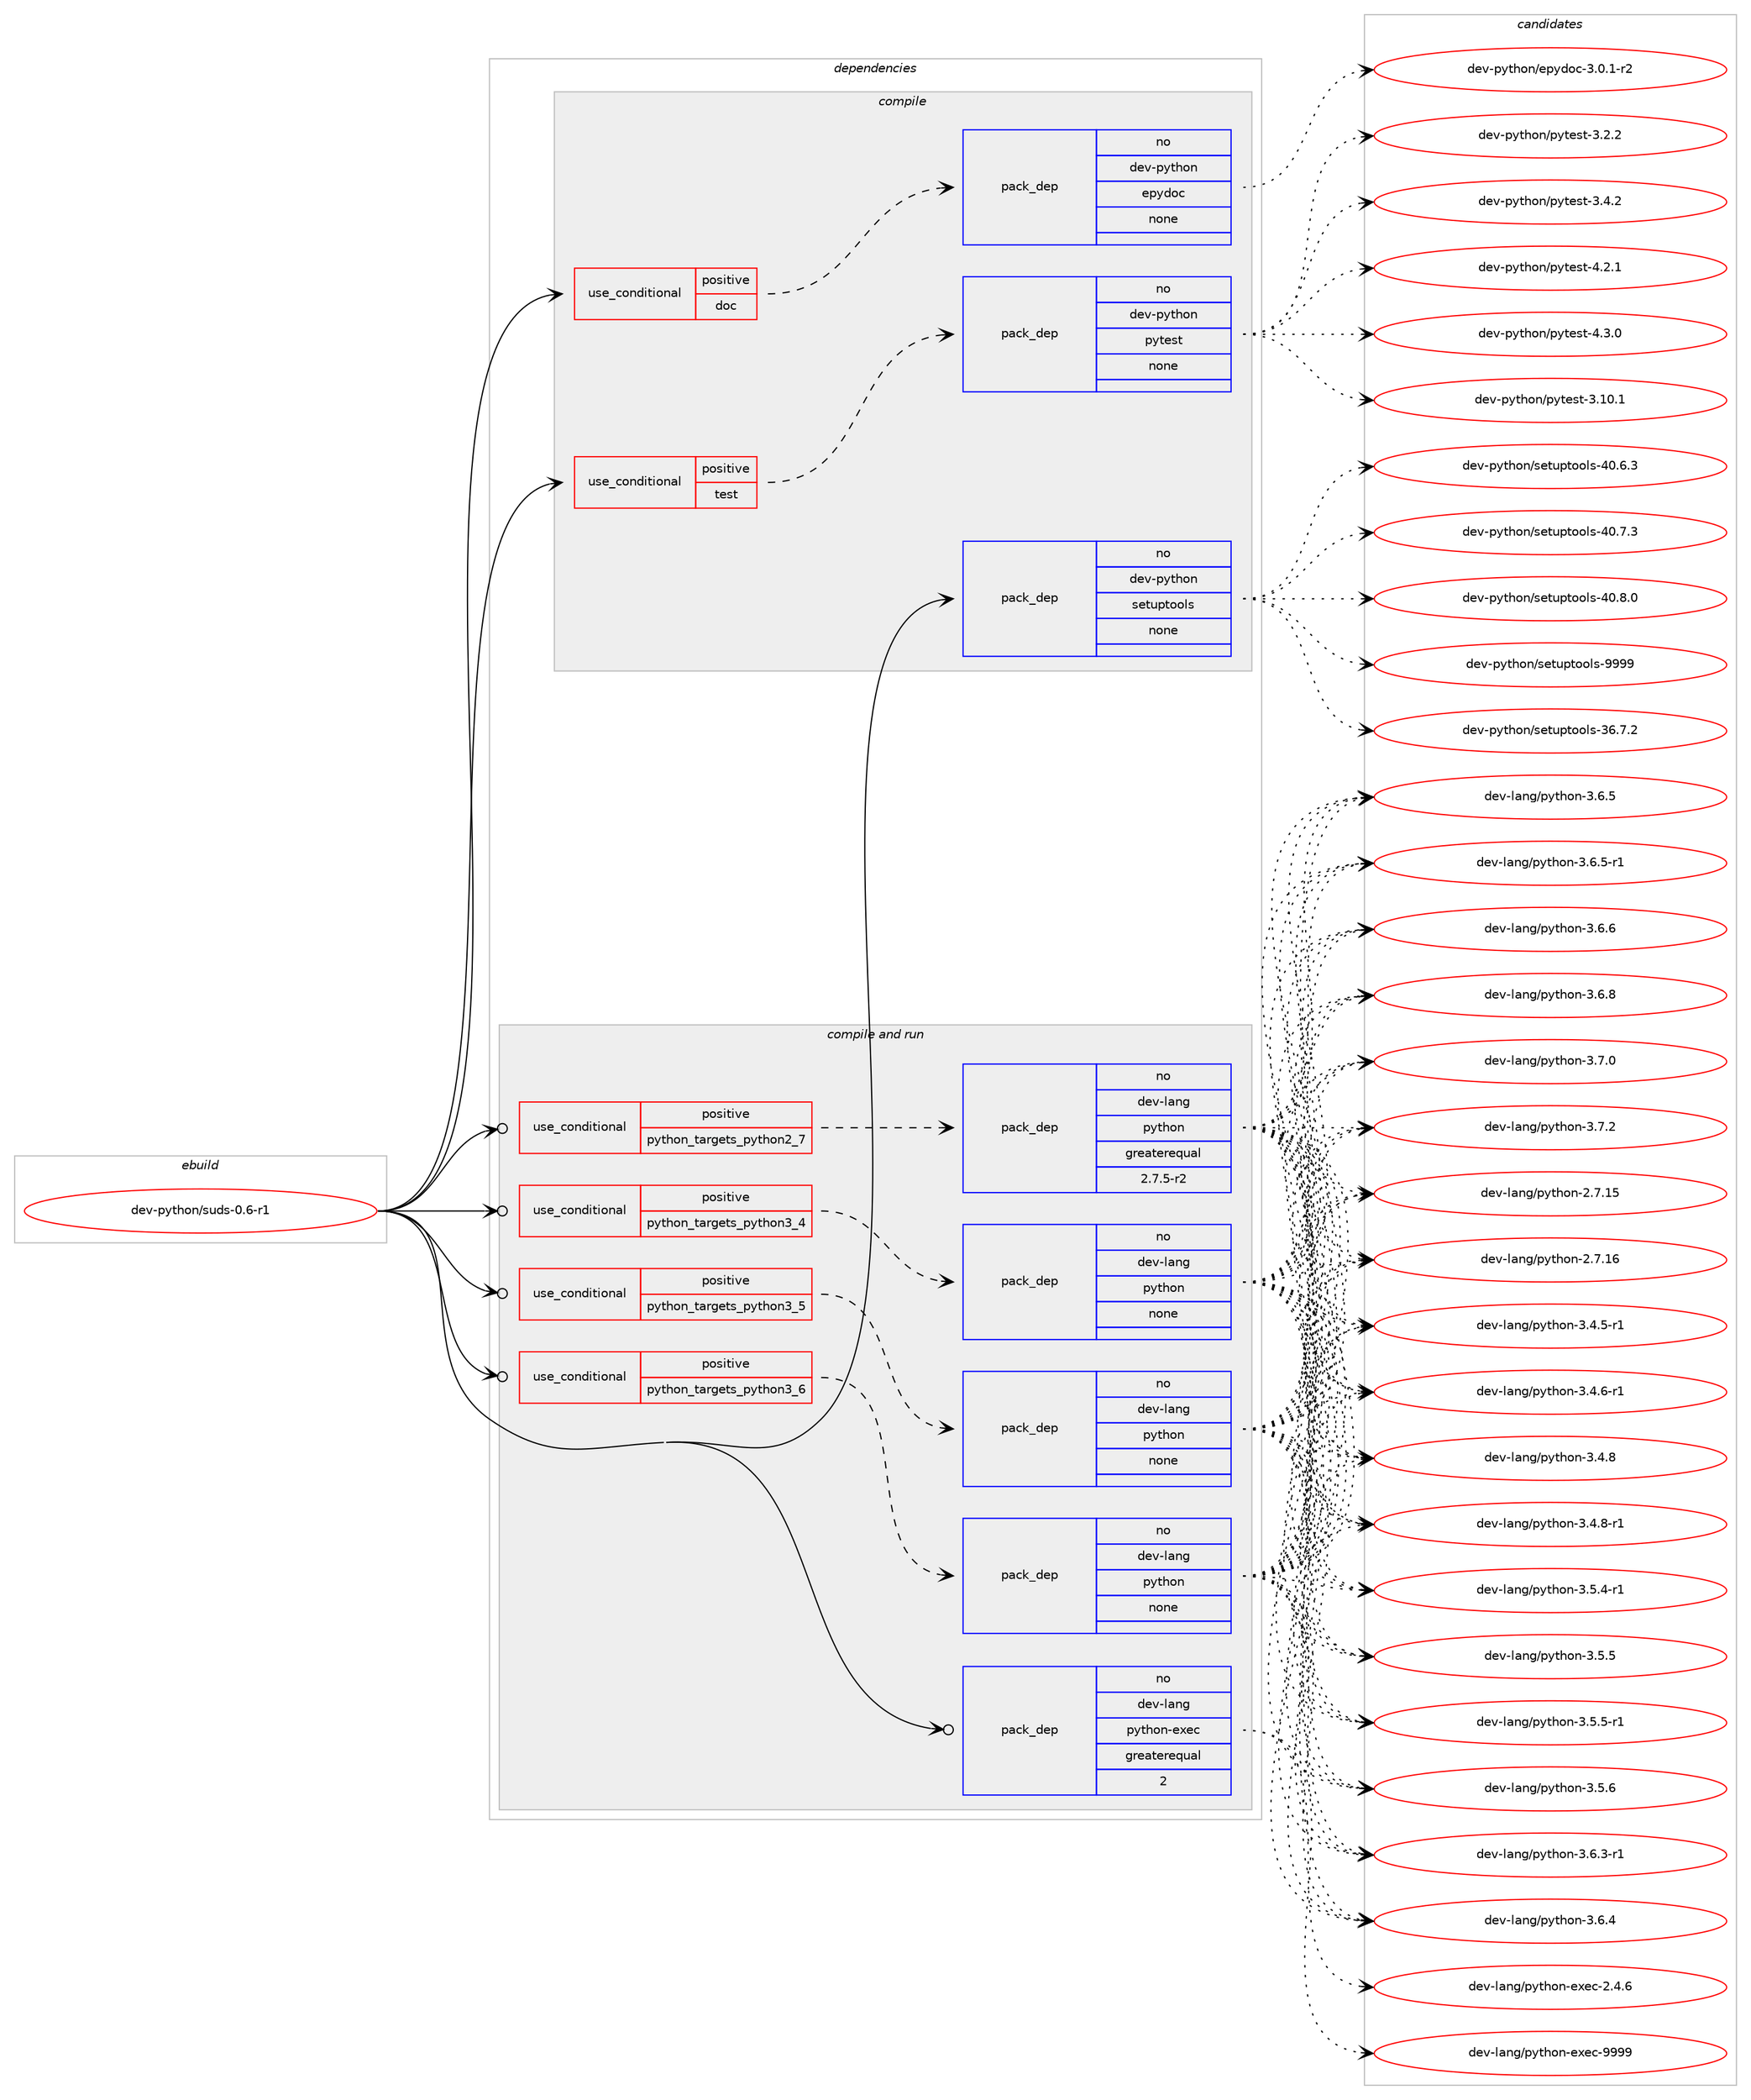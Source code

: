 digraph prolog {

# *************
# Graph options
# *************

newrank=true;
concentrate=true;
compound=true;
graph [rankdir=LR,fontname=Helvetica,fontsize=10,ranksep=1.5];#, ranksep=2.5, nodesep=0.2];
edge  [arrowhead=vee];
node  [fontname=Helvetica,fontsize=10];

# **********
# The ebuild
# **********

subgraph cluster_leftcol {
color=gray;
rank=same;
label=<<i>ebuild</i>>;
id [label="dev-python/suds-0.6-r1", color=red, width=4, href="../dev-python/suds-0.6-r1.svg"];
}

# ****************
# The dependencies
# ****************

subgraph cluster_midcol {
color=gray;
label=<<i>dependencies</i>>;
subgraph cluster_compile {
fillcolor="#eeeeee";
style=filled;
label=<<i>compile</i>>;
subgraph cond385387 {
dependency1443519 [label=<<TABLE BORDER="0" CELLBORDER="1" CELLSPACING="0" CELLPADDING="4"><TR><TD ROWSPAN="3" CELLPADDING="10">use_conditional</TD></TR><TR><TD>positive</TD></TR><TR><TD>doc</TD></TR></TABLE>>, shape=none, color=red];
subgraph pack1034769 {
dependency1443520 [label=<<TABLE BORDER="0" CELLBORDER="1" CELLSPACING="0" CELLPADDING="4" WIDTH="220"><TR><TD ROWSPAN="6" CELLPADDING="30">pack_dep</TD></TR><TR><TD WIDTH="110">no</TD></TR><TR><TD>dev-python</TD></TR><TR><TD>epydoc</TD></TR><TR><TD>none</TD></TR><TR><TD></TD></TR></TABLE>>, shape=none, color=blue];
}
dependency1443519:e -> dependency1443520:w [weight=20,style="dashed",arrowhead="vee"];
}
id:e -> dependency1443519:w [weight=20,style="solid",arrowhead="vee"];
subgraph cond385388 {
dependency1443521 [label=<<TABLE BORDER="0" CELLBORDER="1" CELLSPACING="0" CELLPADDING="4"><TR><TD ROWSPAN="3" CELLPADDING="10">use_conditional</TD></TR><TR><TD>positive</TD></TR><TR><TD>test</TD></TR></TABLE>>, shape=none, color=red];
subgraph pack1034770 {
dependency1443522 [label=<<TABLE BORDER="0" CELLBORDER="1" CELLSPACING="0" CELLPADDING="4" WIDTH="220"><TR><TD ROWSPAN="6" CELLPADDING="30">pack_dep</TD></TR><TR><TD WIDTH="110">no</TD></TR><TR><TD>dev-python</TD></TR><TR><TD>pytest</TD></TR><TR><TD>none</TD></TR><TR><TD></TD></TR></TABLE>>, shape=none, color=blue];
}
dependency1443521:e -> dependency1443522:w [weight=20,style="dashed",arrowhead="vee"];
}
id:e -> dependency1443521:w [weight=20,style="solid",arrowhead="vee"];
subgraph pack1034771 {
dependency1443523 [label=<<TABLE BORDER="0" CELLBORDER="1" CELLSPACING="0" CELLPADDING="4" WIDTH="220"><TR><TD ROWSPAN="6" CELLPADDING="30">pack_dep</TD></TR><TR><TD WIDTH="110">no</TD></TR><TR><TD>dev-python</TD></TR><TR><TD>setuptools</TD></TR><TR><TD>none</TD></TR><TR><TD></TD></TR></TABLE>>, shape=none, color=blue];
}
id:e -> dependency1443523:w [weight=20,style="solid",arrowhead="vee"];
}
subgraph cluster_compileandrun {
fillcolor="#eeeeee";
style=filled;
label=<<i>compile and run</i>>;
subgraph cond385389 {
dependency1443524 [label=<<TABLE BORDER="0" CELLBORDER="1" CELLSPACING="0" CELLPADDING="4"><TR><TD ROWSPAN="3" CELLPADDING="10">use_conditional</TD></TR><TR><TD>positive</TD></TR><TR><TD>python_targets_python2_7</TD></TR></TABLE>>, shape=none, color=red];
subgraph pack1034772 {
dependency1443525 [label=<<TABLE BORDER="0" CELLBORDER="1" CELLSPACING="0" CELLPADDING="4" WIDTH="220"><TR><TD ROWSPAN="6" CELLPADDING="30">pack_dep</TD></TR><TR><TD WIDTH="110">no</TD></TR><TR><TD>dev-lang</TD></TR><TR><TD>python</TD></TR><TR><TD>greaterequal</TD></TR><TR><TD>2.7.5-r2</TD></TR></TABLE>>, shape=none, color=blue];
}
dependency1443524:e -> dependency1443525:w [weight=20,style="dashed",arrowhead="vee"];
}
id:e -> dependency1443524:w [weight=20,style="solid",arrowhead="odotvee"];
subgraph cond385390 {
dependency1443526 [label=<<TABLE BORDER="0" CELLBORDER="1" CELLSPACING="0" CELLPADDING="4"><TR><TD ROWSPAN="3" CELLPADDING="10">use_conditional</TD></TR><TR><TD>positive</TD></TR><TR><TD>python_targets_python3_4</TD></TR></TABLE>>, shape=none, color=red];
subgraph pack1034773 {
dependency1443527 [label=<<TABLE BORDER="0" CELLBORDER="1" CELLSPACING="0" CELLPADDING="4" WIDTH="220"><TR><TD ROWSPAN="6" CELLPADDING="30">pack_dep</TD></TR><TR><TD WIDTH="110">no</TD></TR><TR><TD>dev-lang</TD></TR><TR><TD>python</TD></TR><TR><TD>none</TD></TR><TR><TD></TD></TR></TABLE>>, shape=none, color=blue];
}
dependency1443526:e -> dependency1443527:w [weight=20,style="dashed",arrowhead="vee"];
}
id:e -> dependency1443526:w [weight=20,style="solid",arrowhead="odotvee"];
subgraph cond385391 {
dependency1443528 [label=<<TABLE BORDER="0" CELLBORDER="1" CELLSPACING="0" CELLPADDING="4"><TR><TD ROWSPAN="3" CELLPADDING="10">use_conditional</TD></TR><TR><TD>positive</TD></TR><TR><TD>python_targets_python3_5</TD></TR></TABLE>>, shape=none, color=red];
subgraph pack1034774 {
dependency1443529 [label=<<TABLE BORDER="0" CELLBORDER="1" CELLSPACING="0" CELLPADDING="4" WIDTH="220"><TR><TD ROWSPAN="6" CELLPADDING="30">pack_dep</TD></TR><TR><TD WIDTH="110">no</TD></TR><TR><TD>dev-lang</TD></TR><TR><TD>python</TD></TR><TR><TD>none</TD></TR><TR><TD></TD></TR></TABLE>>, shape=none, color=blue];
}
dependency1443528:e -> dependency1443529:w [weight=20,style="dashed",arrowhead="vee"];
}
id:e -> dependency1443528:w [weight=20,style="solid",arrowhead="odotvee"];
subgraph cond385392 {
dependency1443530 [label=<<TABLE BORDER="0" CELLBORDER="1" CELLSPACING="0" CELLPADDING="4"><TR><TD ROWSPAN="3" CELLPADDING="10">use_conditional</TD></TR><TR><TD>positive</TD></TR><TR><TD>python_targets_python3_6</TD></TR></TABLE>>, shape=none, color=red];
subgraph pack1034775 {
dependency1443531 [label=<<TABLE BORDER="0" CELLBORDER="1" CELLSPACING="0" CELLPADDING="4" WIDTH="220"><TR><TD ROWSPAN="6" CELLPADDING="30">pack_dep</TD></TR><TR><TD WIDTH="110">no</TD></TR><TR><TD>dev-lang</TD></TR><TR><TD>python</TD></TR><TR><TD>none</TD></TR><TR><TD></TD></TR></TABLE>>, shape=none, color=blue];
}
dependency1443530:e -> dependency1443531:w [weight=20,style="dashed",arrowhead="vee"];
}
id:e -> dependency1443530:w [weight=20,style="solid",arrowhead="odotvee"];
subgraph pack1034776 {
dependency1443532 [label=<<TABLE BORDER="0" CELLBORDER="1" CELLSPACING="0" CELLPADDING="4" WIDTH="220"><TR><TD ROWSPAN="6" CELLPADDING="30">pack_dep</TD></TR><TR><TD WIDTH="110">no</TD></TR><TR><TD>dev-lang</TD></TR><TR><TD>python-exec</TD></TR><TR><TD>greaterequal</TD></TR><TR><TD>2</TD></TR></TABLE>>, shape=none, color=blue];
}
id:e -> dependency1443532:w [weight=20,style="solid",arrowhead="odotvee"];
}
subgraph cluster_run {
fillcolor="#eeeeee";
style=filled;
label=<<i>run</i>>;
}
}

# **************
# The candidates
# **************

subgraph cluster_choices {
rank=same;
color=gray;
label=<<i>candidates</i>>;

subgraph choice1034769 {
color=black;
nodesep=1;
choice1001011184511212111610411111047101112121100111994551464846494511450 [label="dev-python/epydoc-3.0.1-r2", color=red, width=4,href="../dev-python/epydoc-3.0.1-r2.svg"];
dependency1443520:e -> choice1001011184511212111610411111047101112121100111994551464846494511450:w [style=dotted,weight="100"];
}
subgraph choice1034770 {
color=black;
nodesep=1;
choice100101118451121211161041111104711212111610111511645514649484649 [label="dev-python/pytest-3.10.1", color=red, width=4,href="../dev-python/pytest-3.10.1.svg"];
choice1001011184511212111610411111047112121116101115116455146504650 [label="dev-python/pytest-3.2.2", color=red, width=4,href="../dev-python/pytest-3.2.2.svg"];
choice1001011184511212111610411111047112121116101115116455146524650 [label="dev-python/pytest-3.4.2", color=red, width=4,href="../dev-python/pytest-3.4.2.svg"];
choice1001011184511212111610411111047112121116101115116455246504649 [label="dev-python/pytest-4.2.1", color=red, width=4,href="../dev-python/pytest-4.2.1.svg"];
choice1001011184511212111610411111047112121116101115116455246514648 [label="dev-python/pytest-4.3.0", color=red, width=4,href="../dev-python/pytest-4.3.0.svg"];
dependency1443522:e -> choice100101118451121211161041111104711212111610111511645514649484649:w [style=dotted,weight="100"];
dependency1443522:e -> choice1001011184511212111610411111047112121116101115116455146504650:w [style=dotted,weight="100"];
dependency1443522:e -> choice1001011184511212111610411111047112121116101115116455146524650:w [style=dotted,weight="100"];
dependency1443522:e -> choice1001011184511212111610411111047112121116101115116455246504649:w [style=dotted,weight="100"];
dependency1443522:e -> choice1001011184511212111610411111047112121116101115116455246514648:w [style=dotted,weight="100"];
}
subgraph choice1034771 {
color=black;
nodesep=1;
choice100101118451121211161041111104711510111611711211611111110811545515446554650 [label="dev-python/setuptools-36.7.2", color=red, width=4,href="../dev-python/setuptools-36.7.2.svg"];
choice100101118451121211161041111104711510111611711211611111110811545524846544651 [label="dev-python/setuptools-40.6.3", color=red, width=4,href="../dev-python/setuptools-40.6.3.svg"];
choice100101118451121211161041111104711510111611711211611111110811545524846554651 [label="dev-python/setuptools-40.7.3", color=red, width=4,href="../dev-python/setuptools-40.7.3.svg"];
choice100101118451121211161041111104711510111611711211611111110811545524846564648 [label="dev-python/setuptools-40.8.0", color=red, width=4,href="../dev-python/setuptools-40.8.0.svg"];
choice10010111845112121116104111110471151011161171121161111111081154557575757 [label="dev-python/setuptools-9999", color=red, width=4,href="../dev-python/setuptools-9999.svg"];
dependency1443523:e -> choice100101118451121211161041111104711510111611711211611111110811545515446554650:w [style=dotted,weight="100"];
dependency1443523:e -> choice100101118451121211161041111104711510111611711211611111110811545524846544651:w [style=dotted,weight="100"];
dependency1443523:e -> choice100101118451121211161041111104711510111611711211611111110811545524846554651:w [style=dotted,weight="100"];
dependency1443523:e -> choice100101118451121211161041111104711510111611711211611111110811545524846564648:w [style=dotted,weight="100"];
dependency1443523:e -> choice10010111845112121116104111110471151011161171121161111111081154557575757:w [style=dotted,weight="100"];
}
subgraph choice1034772 {
color=black;
nodesep=1;
choice10010111845108971101034711212111610411111045504655464953 [label="dev-lang/python-2.7.15", color=red, width=4,href="../dev-lang/python-2.7.15.svg"];
choice10010111845108971101034711212111610411111045504655464954 [label="dev-lang/python-2.7.16", color=red, width=4,href="../dev-lang/python-2.7.16.svg"];
choice1001011184510897110103471121211161041111104551465246534511449 [label="dev-lang/python-3.4.5-r1", color=red, width=4,href="../dev-lang/python-3.4.5-r1.svg"];
choice1001011184510897110103471121211161041111104551465246544511449 [label="dev-lang/python-3.4.6-r1", color=red, width=4,href="../dev-lang/python-3.4.6-r1.svg"];
choice100101118451089711010347112121116104111110455146524656 [label="dev-lang/python-3.4.8", color=red, width=4,href="../dev-lang/python-3.4.8.svg"];
choice1001011184510897110103471121211161041111104551465246564511449 [label="dev-lang/python-3.4.8-r1", color=red, width=4,href="../dev-lang/python-3.4.8-r1.svg"];
choice1001011184510897110103471121211161041111104551465346524511449 [label="dev-lang/python-3.5.4-r1", color=red, width=4,href="../dev-lang/python-3.5.4-r1.svg"];
choice100101118451089711010347112121116104111110455146534653 [label="dev-lang/python-3.5.5", color=red, width=4,href="../dev-lang/python-3.5.5.svg"];
choice1001011184510897110103471121211161041111104551465346534511449 [label="dev-lang/python-3.5.5-r1", color=red, width=4,href="../dev-lang/python-3.5.5-r1.svg"];
choice100101118451089711010347112121116104111110455146534654 [label="dev-lang/python-3.5.6", color=red, width=4,href="../dev-lang/python-3.5.6.svg"];
choice1001011184510897110103471121211161041111104551465446514511449 [label="dev-lang/python-3.6.3-r1", color=red, width=4,href="../dev-lang/python-3.6.3-r1.svg"];
choice100101118451089711010347112121116104111110455146544652 [label="dev-lang/python-3.6.4", color=red, width=4,href="../dev-lang/python-3.6.4.svg"];
choice100101118451089711010347112121116104111110455146544653 [label="dev-lang/python-3.6.5", color=red, width=4,href="../dev-lang/python-3.6.5.svg"];
choice1001011184510897110103471121211161041111104551465446534511449 [label="dev-lang/python-3.6.5-r1", color=red, width=4,href="../dev-lang/python-3.6.5-r1.svg"];
choice100101118451089711010347112121116104111110455146544654 [label="dev-lang/python-3.6.6", color=red, width=4,href="../dev-lang/python-3.6.6.svg"];
choice100101118451089711010347112121116104111110455146544656 [label="dev-lang/python-3.6.8", color=red, width=4,href="../dev-lang/python-3.6.8.svg"];
choice100101118451089711010347112121116104111110455146554648 [label="dev-lang/python-3.7.0", color=red, width=4,href="../dev-lang/python-3.7.0.svg"];
choice100101118451089711010347112121116104111110455146554650 [label="dev-lang/python-3.7.2", color=red, width=4,href="../dev-lang/python-3.7.2.svg"];
dependency1443525:e -> choice10010111845108971101034711212111610411111045504655464953:w [style=dotted,weight="100"];
dependency1443525:e -> choice10010111845108971101034711212111610411111045504655464954:w [style=dotted,weight="100"];
dependency1443525:e -> choice1001011184510897110103471121211161041111104551465246534511449:w [style=dotted,weight="100"];
dependency1443525:e -> choice1001011184510897110103471121211161041111104551465246544511449:w [style=dotted,weight="100"];
dependency1443525:e -> choice100101118451089711010347112121116104111110455146524656:w [style=dotted,weight="100"];
dependency1443525:e -> choice1001011184510897110103471121211161041111104551465246564511449:w [style=dotted,weight="100"];
dependency1443525:e -> choice1001011184510897110103471121211161041111104551465346524511449:w [style=dotted,weight="100"];
dependency1443525:e -> choice100101118451089711010347112121116104111110455146534653:w [style=dotted,weight="100"];
dependency1443525:e -> choice1001011184510897110103471121211161041111104551465346534511449:w [style=dotted,weight="100"];
dependency1443525:e -> choice100101118451089711010347112121116104111110455146534654:w [style=dotted,weight="100"];
dependency1443525:e -> choice1001011184510897110103471121211161041111104551465446514511449:w [style=dotted,weight="100"];
dependency1443525:e -> choice100101118451089711010347112121116104111110455146544652:w [style=dotted,weight="100"];
dependency1443525:e -> choice100101118451089711010347112121116104111110455146544653:w [style=dotted,weight="100"];
dependency1443525:e -> choice1001011184510897110103471121211161041111104551465446534511449:w [style=dotted,weight="100"];
dependency1443525:e -> choice100101118451089711010347112121116104111110455146544654:w [style=dotted,weight="100"];
dependency1443525:e -> choice100101118451089711010347112121116104111110455146544656:w [style=dotted,weight="100"];
dependency1443525:e -> choice100101118451089711010347112121116104111110455146554648:w [style=dotted,weight="100"];
dependency1443525:e -> choice100101118451089711010347112121116104111110455146554650:w [style=dotted,weight="100"];
}
subgraph choice1034773 {
color=black;
nodesep=1;
choice10010111845108971101034711212111610411111045504655464953 [label="dev-lang/python-2.7.15", color=red, width=4,href="../dev-lang/python-2.7.15.svg"];
choice10010111845108971101034711212111610411111045504655464954 [label="dev-lang/python-2.7.16", color=red, width=4,href="../dev-lang/python-2.7.16.svg"];
choice1001011184510897110103471121211161041111104551465246534511449 [label="dev-lang/python-3.4.5-r1", color=red, width=4,href="../dev-lang/python-3.4.5-r1.svg"];
choice1001011184510897110103471121211161041111104551465246544511449 [label="dev-lang/python-3.4.6-r1", color=red, width=4,href="../dev-lang/python-3.4.6-r1.svg"];
choice100101118451089711010347112121116104111110455146524656 [label="dev-lang/python-3.4.8", color=red, width=4,href="../dev-lang/python-3.4.8.svg"];
choice1001011184510897110103471121211161041111104551465246564511449 [label="dev-lang/python-3.4.8-r1", color=red, width=4,href="../dev-lang/python-3.4.8-r1.svg"];
choice1001011184510897110103471121211161041111104551465346524511449 [label="dev-lang/python-3.5.4-r1", color=red, width=4,href="../dev-lang/python-3.5.4-r1.svg"];
choice100101118451089711010347112121116104111110455146534653 [label="dev-lang/python-3.5.5", color=red, width=4,href="../dev-lang/python-3.5.5.svg"];
choice1001011184510897110103471121211161041111104551465346534511449 [label="dev-lang/python-3.5.5-r1", color=red, width=4,href="../dev-lang/python-3.5.5-r1.svg"];
choice100101118451089711010347112121116104111110455146534654 [label="dev-lang/python-3.5.6", color=red, width=4,href="../dev-lang/python-3.5.6.svg"];
choice1001011184510897110103471121211161041111104551465446514511449 [label="dev-lang/python-3.6.3-r1", color=red, width=4,href="../dev-lang/python-3.6.3-r1.svg"];
choice100101118451089711010347112121116104111110455146544652 [label="dev-lang/python-3.6.4", color=red, width=4,href="../dev-lang/python-3.6.4.svg"];
choice100101118451089711010347112121116104111110455146544653 [label="dev-lang/python-3.6.5", color=red, width=4,href="../dev-lang/python-3.6.5.svg"];
choice1001011184510897110103471121211161041111104551465446534511449 [label="dev-lang/python-3.6.5-r1", color=red, width=4,href="../dev-lang/python-3.6.5-r1.svg"];
choice100101118451089711010347112121116104111110455146544654 [label="dev-lang/python-3.6.6", color=red, width=4,href="../dev-lang/python-3.6.6.svg"];
choice100101118451089711010347112121116104111110455146544656 [label="dev-lang/python-3.6.8", color=red, width=4,href="../dev-lang/python-3.6.8.svg"];
choice100101118451089711010347112121116104111110455146554648 [label="dev-lang/python-3.7.0", color=red, width=4,href="../dev-lang/python-3.7.0.svg"];
choice100101118451089711010347112121116104111110455146554650 [label="dev-lang/python-3.7.2", color=red, width=4,href="../dev-lang/python-3.7.2.svg"];
dependency1443527:e -> choice10010111845108971101034711212111610411111045504655464953:w [style=dotted,weight="100"];
dependency1443527:e -> choice10010111845108971101034711212111610411111045504655464954:w [style=dotted,weight="100"];
dependency1443527:e -> choice1001011184510897110103471121211161041111104551465246534511449:w [style=dotted,weight="100"];
dependency1443527:e -> choice1001011184510897110103471121211161041111104551465246544511449:w [style=dotted,weight="100"];
dependency1443527:e -> choice100101118451089711010347112121116104111110455146524656:w [style=dotted,weight="100"];
dependency1443527:e -> choice1001011184510897110103471121211161041111104551465246564511449:w [style=dotted,weight="100"];
dependency1443527:e -> choice1001011184510897110103471121211161041111104551465346524511449:w [style=dotted,weight="100"];
dependency1443527:e -> choice100101118451089711010347112121116104111110455146534653:w [style=dotted,weight="100"];
dependency1443527:e -> choice1001011184510897110103471121211161041111104551465346534511449:w [style=dotted,weight="100"];
dependency1443527:e -> choice100101118451089711010347112121116104111110455146534654:w [style=dotted,weight="100"];
dependency1443527:e -> choice1001011184510897110103471121211161041111104551465446514511449:w [style=dotted,weight="100"];
dependency1443527:e -> choice100101118451089711010347112121116104111110455146544652:w [style=dotted,weight="100"];
dependency1443527:e -> choice100101118451089711010347112121116104111110455146544653:w [style=dotted,weight="100"];
dependency1443527:e -> choice1001011184510897110103471121211161041111104551465446534511449:w [style=dotted,weight="100"];
dependency1443527:e -> choice100101118451089711010347112121116104111110455146544654:w [style=dotted,weight="100"];
dependency1443527:e -> choice100101118451089711010347112121116104111110455146544656:w [style=dotted,weight="100"];
dependency1443527:e -> choice100101118451089711010347112121116104111110455146554648:w [style=dotted,weight="100"];
dependency1443527:e -> choice100101118451089711010347112121116104111110455146554650:w [style=dotted,weight="100"];
}
subgraph choice1034774 {
color=black;
nodesep=1;
choice10010111845108971101034711212111610411111045504655464953 [label="dev-lang/python-2.7.15", color=red, width=4,href="../dev-lang/python-2.7.15.svg"];
choice10010111845108971101034711212111610411111045504655464954 [label="dev-lang/python-2.7.16", color=red, width=4,href="../dev-lang/python-2.7.16.svg"];
choice1001011184510897110103471121211161041111104551465246534511449 [label="dev-lang/python-3.4.5-r1", color=red, width=4,href="../dev-lang/python-3.4.5-r1.svg"];
choice1001011184510897110103471121211161041111104551465246544511449 [label="dev-lang/python-3.4.6-r1", color=red, width=4,href="../dev-lang/python-3.4.6-r1.svg"];
choice100101118451089711010347112121116104111110455146524656 [label="dev-lang/python-3.4.8", color=red, width=4,href="../dev-lang/python-3.4.8.svg"];
choice1001011184510897110103471121211161041111104551465246564511449 [label="dev-lang/python-3.4.8-r1", color=red, width=4,href="../dev-lang/python-3.4.8-r1.svg"];
choice1001011184510897110103471121211161041111104551465346524511449 [label="dev-lang/python-3.5.4-r1", color=red, width=4,href="../dev-lang/python-3.5.4-r1.svg"];
choice100101118451089711010347112121116104111110455146534653 [label="dev-lang/python-3.5.5", color=red, width=4,href="../dev-lang/python-3.5.5.svg"];
choice1001011184510897110103471121211161041111104551465346534511449 [label="dev-lang/python-3.5.5-r1", color=red, width=4,href="../dev-lang/python-3.5.5-r1.svg"];
choice100101118451089711010347112121116104111110455146534654 [label="dev-lang/python-3.5.6", color=red, width=4,href="../dev-lang/python-3.5.6.svg"];
choice1001011184510897110103471121211161041111104551465446514511449 [label="dev-lang/python-3.6.3-r1", color=red, width=4,href="../dev-lang/python-3.6.3-r1.svg"];
choice100101118451089711010347112121116104111110455146544652 [label="dev-lang/python-3.6.4", color=red, width=4,href="../dev-lang/python-3.6.4.svg"];
choice100101118451089711010347112121116104111110455146544653 [label="dev-lang/python-3.6.5", color=red, width=4,href="../dev-lang/python-3.6.5.svg"];
choice1001011184510897110103471121211161041111104551465446534511449 [label="dev-lang/python-3.6.5-r1", color=red, width=4,href="../dev-lang/python-3.6.5-r1.svg"];
choice100101118451089711010347112121116104111110455146544654 [label="dev-lang/python-3.6.6", color=red, width=4,href="../dev-lang/python-3.6.6.svg"];
choice100101118451089711010347112121116104111110455146544656 [label="dev-lang/python-3.6.8", color=red, width=4,href="../dev-lang/python-3.6.8.svg"];
choice100101118451089711010347112121116104111110455146554648 [label="dev-lang/python-3.7.0", color=red, width=4,href="../dev-lang/python-3.7.0.svg"];
choice100101118451089711010347112121116104111110455146554650 [label="dev-lang/python-3.7.2", color=red, width=4,href="../dev-lang/python-3.7.2.svg"];
dependency1443529:e -> choice10010111845108971101034711212111610411111045504655464953:w [style=dotted,weight="100"];
dependency1443529:e -> choice10010111845108971101034711212111610411111045504655464954:w [style=dotted,weight="100"];
dependency1443529:e -> choice1001011184510897110103471121211161041111104551465246534511449:w [style=dotted,weight="100"];
dependency1443529:e -> choice1001011184510897110103471121211161041111104551465246544511449:w [style=dotted,weight="100"];
dependency1443529:e -> choice100101118451089711010347112121116104111110455146524656:w [style=dotted,weight="100"];
dependency1443529:e -> choice1001011184510897110103471121211161041111104551465246564511449:w [style=dotted,weight="100"];
dependency1443529:e -> choice1001011184510897110103471121211161041111104551465346524511449:w [style=dotted,weight="100"];
dependency1443529:e -> choice100101118451089711010347112121116104111110455146534653:w [style=dotted,weight="100"];
dependency1443529:e -> choice1001011184510897110103471121211161041111104551465346534511449:w [style=dotted,weight="100"];
dependency1443529:e -> choice100101118451089711010347112121116104111110455146534654:w [style=dotted,weight="100"];
dependency1443529:e -> choice1001011184510897110103471121211161041111104551465446514511449:w [style=dotted,weight="100"];
dependency1443529:e -> choice100101118451089711010347112121116104111110455146544652:w [style=dotted,weight="100"];
dependency1443529:e -> choice100101118451089711010347112121116104111110455146544653:w [style=dotted,weight="100"];
dependency1443529:e -> choice1001011184510897110103471121211161041111104551465446534511449:w [style=dotted,weight="100"];
dependency1443529:e -> choice100101118451089711010347112121116104111110455146544654:w [style=dotted,weight="100"];
dependency1443529:e -> choice100101118451089711010347112121116104111110455146544656:w [style=dotted,weight="100"];
dependency1443529:e -> choice100101118451089711010347112121116104111110455146554648:w [style=dotted,weight="100"];
dependency1443529:e -> choice100101118451089711010347112121116104111110455146554650:w [style=dotted,weight="100"];
}
subgraph choice1034775 {
color=black;
nodesep=1;
choice10010111845108971101034711212111610411111045504655464953 [label="dev-lang/python-2.7.15", color=red, width=4,href="../dev-lang/python-2.7.15.svg"];
choice10010111845108971101034711212111610411111045504655464954 [label="dev-lang/python-2.7.16", color=red, width=4,href="../dev-lang/python-2.7.16.svg"];
choice1001011184510897110103471121211161041111104551465246534511449 [label="dev-lang/python-3.4.5-r1", color=red, width=4,href="../dev-lang/python-3.4.5-r1.svg"];
choice1001011184510897110103471121211161041111104551465246544511449 [label="dev-lang/python-3.4.6-r1", color=red, width=4,href="../dev-lang/python-3.4.6-r1.svg"];
choice100101118451089711010347112121116104111110455146524656 [label="dev-lang/python-3.4.8", color=red, width=4,href="../dev-lang/python-3.4.8.svg"];
choice1001011184510897110103471121211161041111104551465246564511449 [label="dev-lang/python-3.4.8-r1", color=red, width=4,href="../dev-lang/python-3.4.8-r1.svg"];
choice1001011184510897110103471121211161041111104551465346524511449 [label="dev-lang/python-3.5.4-r1", color=red, width=4,href="../dev-lang/python-3.5.4-r1.svg"];
choice100101118451089711010347112121116104111110455146534653 [label="dev-lang/python-3.5.5", color=red, width=4,href="../dev-lang/python-3.5.5.svg"];
choice1001011184510897110103471121211161041111104551465346534511449 [label="dev-lang/python-3.5.5-r1", color=red, width=4,href="../dev-lang/python-3.5.5-r1.svg"];
choice100101118451089711010347112121116104111110455146534654 [label="dev-lang/python-3.5.6", color=red, width=4,href="../dev-lang/python-3.5.6.svg"];
choice1001011184510897110103471121211161041111104551465446514511449 [label="dev-lang/python-3.6.3-r1", color=red, width=4,href="../dev-lang/python-3.6.3-r1.svg"];
choice100101118451089711010347112121116104111110455146544652 [label="dev-lang/python-3.6.4", color=red, width=4,href="../dev-lang/python-3.6.4.svg"];
choice100101118451089711010347112121116104111110455146544653 [label="dev-lang/python-3.6.5", color=red, width=4,href="../dev-lang/python-3.6.5.svg"];
choice1001011184510897110103471121211161041111104551465446534511449 [label="dev-lang/python-3.6.5-r1", color=red, width=4,href="../dev-lang/python-3.6.5-r1.svg"];
choice100101118451089711010347112121116104111110455146544654 [label="dev-lang/python-3.6.6", color=red, width=4,href="../dev-lang/python-3.6.6.svg"];
choice100101118451089711010347112121116104111110455146544656 [label="dev-lang/python-3.6.8", color=red, width=4,href="../dev-lang/python-3.6.8.svg"];
choice100101118451089711010347112121116104111110455146554648 [label="dev-lang/python-3.7.0", color=red, width=4,href="../dev-lang/python-3.7.0.svg"];
choice100101118451089711010347112121116104111110455146554650 [label="dev-lang/python-3.7.2", color=red, width=4,href="../dev-lang/python-3.7.2.svg"];
dependency1443531:e -> choice10010111845108971101034711212111610411111045504655464953:w [style=dotted,weight="100"];
dependency1443531:e -> choice10010111845108971101034711212111610411111045504655464954:w [style=dotted,weight="100"];
dependency1443531:e -> choice1001011184510897110103471121211161041111104551465246534511449:w [style=dotted,weight="100"];
dependency1443531:e -> choice1001011184510897110103471121211161041111104551465246544511449:w [style=dotted,weight="100"];
dependency1443531:e -> choice100101118451089711010347112121116104111110455146524656:w [style=dotted,weight="100"];
dependency1443531:e -> choice1001011184510897110103471121211161041111104551465246564511449:w [style=dotted,weight="100"];
dependency1443531:e -> choice1001011184510897110103471121211161041111104551465346524511449:w [style=dotted,weight="100"];
dependency1443531:e -> choice100101118451089711010347112121116104111110455146534653:w [style=dotted,weight="100"];
dependency1443531:e -> choice1001011184510897110103471121211161041111104551465346534511449:w [style=dotted,weight="100"];
dependency1443531:e -> choice100101118451089711010347112121116104111110455146534654:w [style=dotted,weight="100"];
dependency1443531:e -> choice1001011184510897110103471121211161041111104551465446514511449:w [style=dotted,weight="100"];
dependency1443531:e -> choice100101118451089711010347112121116104111110455146544652:w [style=dotted,weight="100"];
dependency1443531:e -> choice100101118451089711010347112121116104111110455146544653:w [style=dotted,weight="100"];
dependency1443531:e -> choice1001011184510897110103471121211161041111104551465446534511449:w [style=dotted,weight="100"];
dependency1443531:e -> choice100101118451089711010347112121116104111110455146544654:w [style=dotted,weight="100"];
dependency1443531:e -> choice100101118451089711010347112121116104111110455146544656:w [style=dotted,weight="100"];
dependency1443531:e -> choice100101118451089711010347112121116104111110455146554648:w [style=dotted,weight="100"];
dependency1443531:e -> choice100101118451089711010347112121116104111110455146554650:w [style=dotted,weight="100"];
}
subgraph choice1034776 {
color=black;
nodesep=1;
choice1001011184510897110103471121211161041111104510112010199455046524654 [label="dev-lang/python-exec-2.4.6", color=red, width=4,href="../dev-lang/python-exec-2.4.6.svg"];
choice10010111845108971101034711212111610411111045101120101994557575757 [label="dev-lang/python-exec-9999", color=red, width=4,href="../dev-lang/python-exec-9999.svg"];
dependency1443532:e -> choice1001011184510897110103471121211161041111104510112010199455046524654:w [style=dotted,weight="100"];
dependency1443532:e -> choice10010111845108971101034711212111610411111045101120101994557575757:w [style=dotted,weight="100"];
}
}

}
